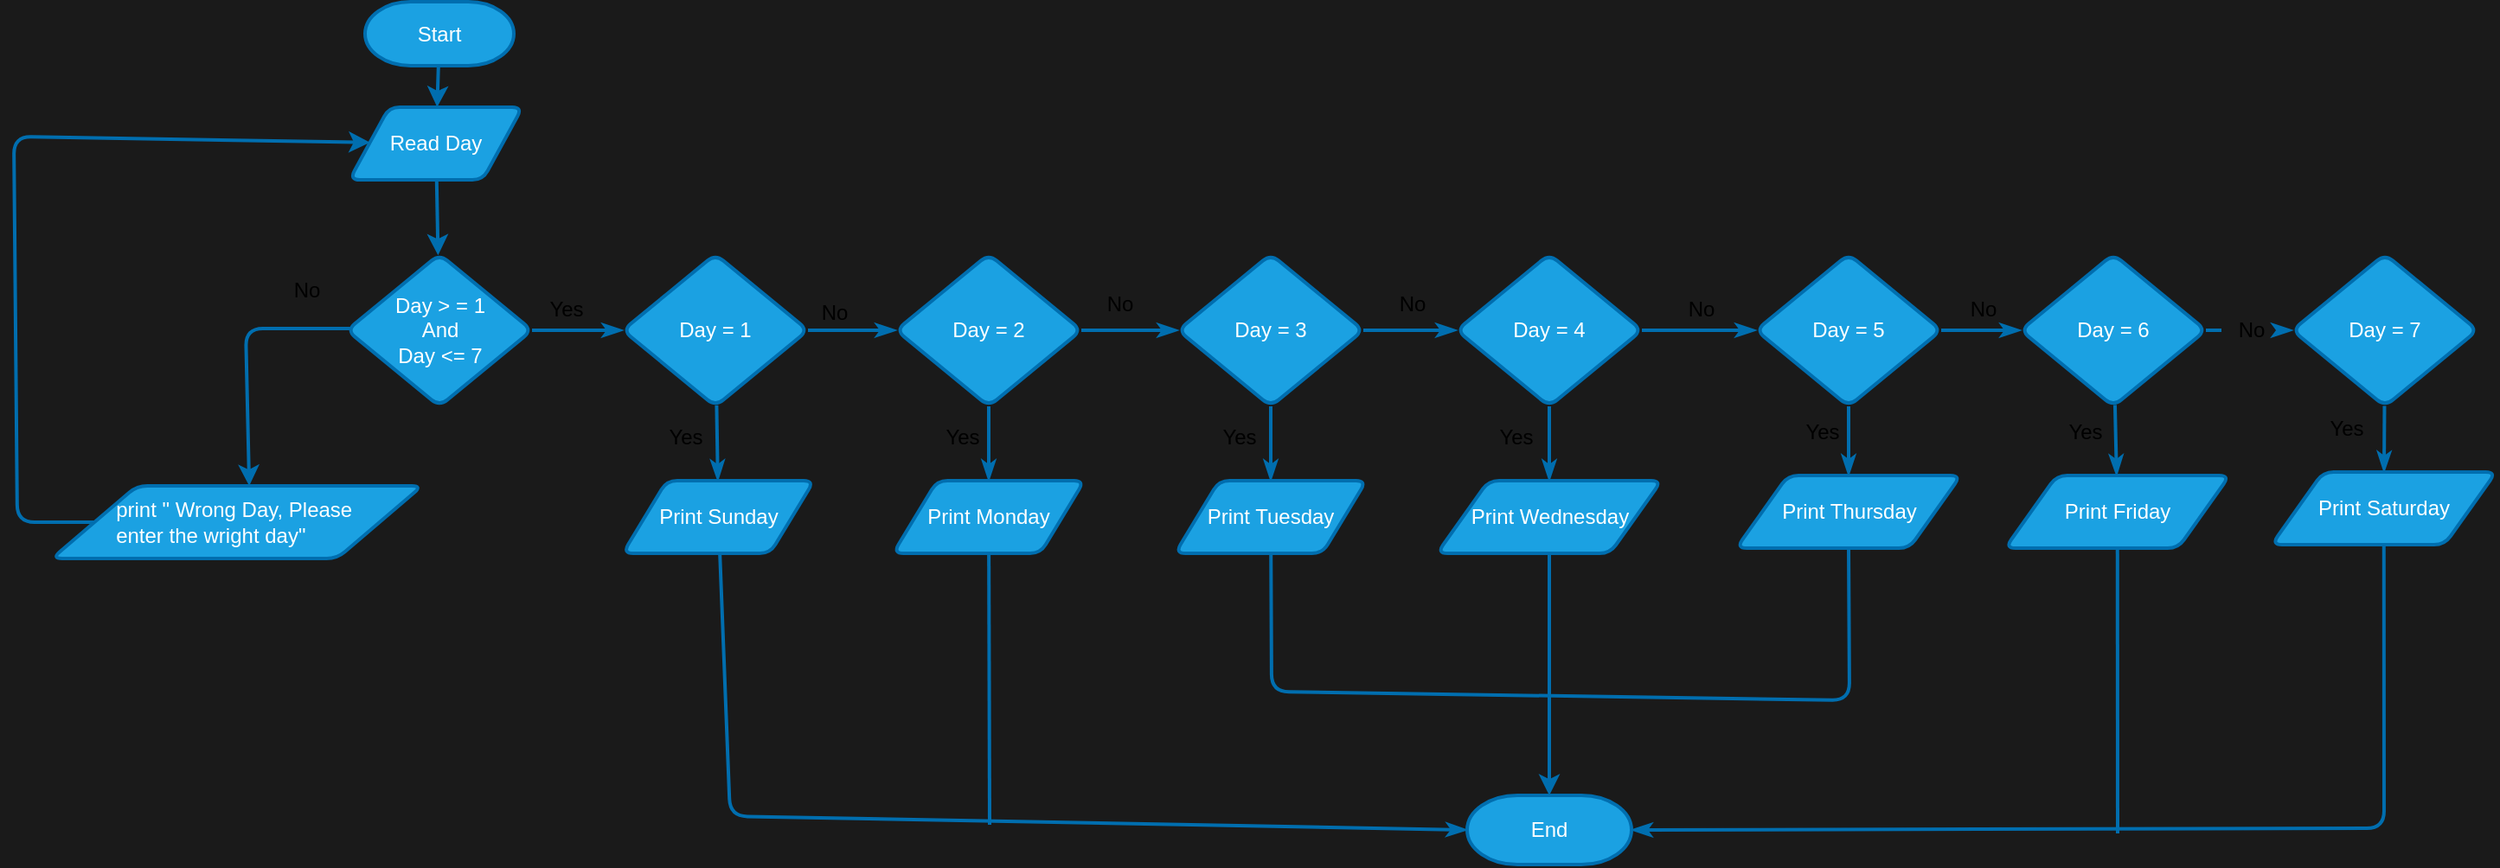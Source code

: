 <mxfile>
    <diagram id="Eb-WA0MeTuCp25n5Wye3" name="Page-1">
        <mxGraphModel dx="979" dy="549" grid="0" gridSize="10" guides="1" tooltips="1" connect="1" arrows="1" fold="1" page="1" pageScale="1" pageWidth="850" pageHeight="1100" background="#1A1A1A" math="0" shadow="0">
            <root>
                <mxCell id="0"/>
                <mxCell id="1" parent="0"/>
                <mxCell id="4" value="" style="edgeStyle=none;html=1;strokeWidth=2;fillColor=#1ba1e2;strokeColor=#006EAF;" edge="1" parent="1" source="2" target="3">
                    <mxGeometry relative="1" as="geometry"/>
                </mxCell>
                <mxCell id="2" value="Start" style="strokeWidth=2;html=1;shape=mxgraph.flowchart.terminator;whiteSpace=wrap;fillColor=#1ba1e2;fontColor=#ffffff;strokeColor=#006EAF;" vertex="1" parent="1">
                    <mxGeometry x="245" y="13" width="86" height="37" as="geometry"/>
                </mxCell>
                <mxCell id="6" value="" style="edgeStyle=none;html=1;strokeWidth=2;fillColor=#1ba1e2;strokeColor=#006EAF;" edge="1" parent="1" source="3" target="5">
                    <mxGeometry relative="1" as="geometry"/>
                </mxCell>
                <mxCell id="12" value="" style="edgeStyle=none;html=1;strokeWidth=2;entryX=0;entryY=0.5;entryDx=0;entryDy=0;fillColor=#1ba1e2;strokeColor=#006EAF;startArrow=classic;startFill=1;endArrow=none;endFill=0;" edge="1" parent="1" source="3" target="10">
                    <mxGeometry relative="1" as="geometry">
                        <mxPoint x="42" y="212" as="targetPoint"/>
                        <Array as="points">
                            <mxPoint x="42" y="91"/>
                            <mxPoint x="44" y="314"/>
                        </Array>
                    </mxGeometry>
                </mxCell>
                <mxCell id="3" value="Read Day" style="shape=parallelogram;html=1;strokeWidth=2;perimeter=parallelogramPerimeter;whiteSpace=wrap;rounded=1;arcSize=12;size=0.23;fillColor=#1ba1e2;fontColor=#ffffff;strokeColor=#006EAF;" vertex="1" parent="1">
                    <mxGeometry x="236" y="74" width="100" height="42" as="geometry"/>
                </mxCell>
                <mxCell id="8" value="" style="edgeStyle=none;html=1;strokeWidth=2;fillColor=#1ba1e2;strokeColor=#006EAF;entryX=0.533;entryY=0;entryDx=0;entryDy=0;entryPerimeter=0;" edge="1" parent="1" target="10">
                    <mxGeometry relative="1" as="geometry">
                        <mxPoint x="253" y="202" as="sourcePoint"/>
                        <mxPoint x="207" y="293" as="targetPoint"/>
                        <Array as="points">
                            <mxPoint x="176" y="202"/>
                        </Array>
                    </mxGeometry>
                </mxCell>
                <mxCell id="16" value="" style="edgeStyle=none;html=1;strokeWidth=2;startArrow=none;startFill=0;endArrow=classicThin;endFill=1;fillColor=#1ba1e2;strokeColor=#006EAF;" edge="1" parent="1" source="5" target="15">
                    <mxGeometry relative="1" as="geometry"/>
                </mxCell>
                <mxCell id="5" value="Day &amp;gt; = 1&lt;br&gt;And&lt;br&gt;Day &amp;lt;= 7" style="rhombus;whiteSpace=wrap;html=1;fillColor=#1ba1e2;strokeColor=#006EAF;fontColor=#ffffff;strokeWidth=2;rounded=1;arcSize=12;" vertex="1" parent="1">
                    <mxGeometry x="234.5" y="159" width="107" height="88" as="geometry"/>
                </mxCell>
                <mxCell id="9" value="No" style="text;html=1;align=center;verticalAlign=middle;resizable=0;points=[];autosize=1;strokeColor=none;fillColor=none;" vertex="1" parent="1">
                    <mxGeometry x="194" y="167" width="33" height="26" as="geometry"/>
                </mxCell>
                <mxCell id="10" value="&lt;div style=&quot;text-align: justify;&quot;&gt;&lt;span style=&quot;background-color: initial;&quot;&gt;print &quot; Wrong Day, Please&amp;nbsp;&lt;/span&gt;&lt;/div&gt;&lt;div style=&quot;text-align: justify;&quot;&gt;&lt;span style=&quot;background-color: initial;&quot;&gt;enter the wright day&quot;&lt;/span&gt;&lt;/div&gt;" style="shape=parallelogram;html=1;strokeWidth=2;perimeter=parallelogramPerimeter;whiteSpace=wrap;rounded=1;arcSize=12;size=0.23;fillColor=#1ba1e2;fontColor=#ffffff;strokeColor=#006EAF;align=center;" vertex="1" parent="1">
                    <mxGeometry x="64" y="293" width="214" height="42" as="geometry"/>
                </mxCell>
                <mxCell id="19" value="" style="edgeStyle=none;html=1;strokeWidth=2;startArrow=none;startFill=0;endArrow=classicThin;endFill=1;fillColor=#1ba1e2;strokeColor=#006EAF;" edge="1" parent="1" source="15" target="18">
                    <mxGeometry relative="1" as="geometry"/>
                </mxCell>
                <mxCell id="22" value="" style="edgeStyle=none;html=1;strokeWidth=2;startArrow=none;startFill=0;endArrow=classicThin;endFill=1;fillColor=#1ba1e2;strokeColor=#006EAF;" edge="1" parent="1" source="15" target="21">
                    <mxGeometry relative="1" as="geometry"/>
                </mxCell>
                <mxCell id="15" value="Day = 1" style="rhombus;whiteSpace=wrap;html=1;fillColor=#1ba1e2;strokeColor=#006EAF;fontColor=#ffffff;strokeWidth=2;rounded=1;arcSize=12;" vertex="1" parent="1">
                    <mxGeometry x="394" y="159" width="107" height="88" as="geometry"/>
                </mxCell>
                <mxCell id="17" value="Yes" style="text;html=1;align=center;verticalAlign=middle;resizable=0;points=[];autosize=1;strokeColor=none;fillColor=none;" vertex="1" parent="1">
                    <mxGeometry x="341.5" y="178" width="38" height="26" as="geometry"/>
                </mxCell>
                <mxCell id="60" style="edgeStyle=none;html=1;strokeWidth=2;startArrow=none;startFill=0;endArrow=classicThin;endFill=1;entryX=0;entryY=0.5;entryDx=0;entryDy=0;entryPerimeter=0;fillColor=#1ba1e2;strokeColor=#006EAF;" edge="1" parent="1" source="18" target="59">
                    <mxGeometry relative="1" as="geometry">
                        <mxPoint x="443" y="388.667" as="targetPoint"/>
                        <Array as="points">
                            <mxPoint x="456" y="484"/>
                        </Array>
                    </mxGeometry>
                </mxCell>
                <mxCell id="18" value="Print Sunday" style="shape=parallelogram;html=1;strokeWidth=2;perimeter=parallelogramPerimeter;whiteSpace=wrap;rounded=1;arcSize=12;size=0.23;fillColor=#1ba1e2;fontColor=#ffffff;strokeColor=#006EAF;" vertex="1" parent="1">
                    <mxGeometry x="394" y="290" width="110.5" height="42" as="geometry"/>
                </mxCell>
                <mxCell id="20" value="Yes" style="text;html=1;align=center;verticalAlign=middle;resizable=0;points=[];autosize=1;strokeColor=none;fillColor=none;" vertex="1" parent="1">
                    <mxGeometry x="411" y="252" width="38" height="26" as="geometry"/>
                </mxCell>
                <mxCell id="25" value="" style="edgeStyle=none;html=1;strokeWidth=2;startArrow=none;startFill=0;endArrow=classicThin;endFill=1;fillColor=#1ba1e2;strokeColor=#006EAF;" edge="1" parent="1" source="21" target="24">
                    <mxGeometry relative="1" as="geometry"/>
                </mxCell>
                <mxCell id="28" value="" style="edgeStyle=none;html=1;strokeWidth=2;startArrow=none;startFill=0;endArrow=classicThin;endFill=1;fillColor=#1ba1e2;strokeColor=#006EAF;" edge="1" parent="1" source="21" target="27">
                    <mxGeometry relative="1" as="geometry"/>
                </mxCell>
                <mxCell id="21" value="Day = 2" style="rhombus;whiteSpace=wrap;html=1;fillColor=#1ba1e2;strokeColor=#006EAF;fontColor=#ffffff;strokeWidth=2;rounded=1;arcSize=12;" vertex="1" parent="1">
                    <mxGeometry x="552" y="159" width="107" height="88" as="geometry"/>
                </mxCell>
                <mxCell id="23" value="No" style="text;html=1;align=center;verticalAlign=middle;resizable=0;points=[];autosize=1;strokeColor=none;fillColor=none;" vertex="1" parent="1">
                    <mxGeometry x="499" y="180" width="33" height="26" as="geometry"/>
                </mxCell>
                <mxCell id="64" value="" style="edgeStyle=none;html=1;strokeWidth=2;startArrow=none;startFill=0;endArrow=none;endFill=0;fillColor=#1ba1e2;strokeColor=#006EAF;" edge="1" parent="1" source="24">
                    <mxGeometry relative="1" as="geometry">
                        <mxPoint x="606" y="489" as="targetPoint"/>
                        <Array as="points"/>
                    </mxGeometry>
                </mxCell>
                <mxCell id="24" value="Print Monday" style="shape=parallelogram;html=1;strokeWidth=2;perimeter=parallelogramPerimeter;whiteSpace=wrap;rounded=1;arcSize=12;size=0.23;fillColor=#1ba1e2;fontColor=#ffffff;strokeColor=#006EAF;" vertex="1" parent="1">
                    <mxGeometry x="550.25" y="290" width="110.5" height="42" as="geometry"/>
                </mxCell>
                <mxCell id="26" value="Yes" style="text;html=1;align=center;verticalAlign=middle;resizable=0;points=[];autosize=1;strokeColor=none;fillColor=none;" vertex="1" parent="1">
                    <mxGeometry x="571" y="252" width="38" height="26" as="geometry"/>
                </mxCell>
                <mxCell id="31" value="" style="edgeStyle=none;html=1;strokeWidth=2;startArrow=none;startFill=0;endArrow=classicThin;endFill=1;fillColor=#1ba1e2;strokeColor=#006EAF;" edge="1" parent="1" source="27" target="30">
                    <mxGeometry relative="1" as="geometry"/>
                </mxCell>
                <mxCell id="34" value="" style="edgeStyle=none;html=1;strokeWidth=2;startArrow=none;startFill=0;endArrow=classicThin;endFill=1;fillColor=#1ba1e2;strokeColor=#006EAF;" edge="1" parent="1" source="27" target="33">
                    <mxGeometry relative="1" as="geometry"/>
                </mxCell>
                <mxCell id="27" value="Day = 3" style="rhombus;whiteSpace=wrap;html=1;fillColor=#1ba1e2;strokeColor=#006EAF;fontColor=#ffffff;strokeWidth=2;rounded=1;arcSize=12;" vertex="1" parent="1">
                    <mxGeometry x="715" y="159" width="107" height="88" as="geometry"/>
                </mxCell>
                <mxCell id="29" value="No" style="text;html=1;align=center;verticalAlign=middle;resizable=0;points=[];autosize=1;strokeColor=none;fillColor=none;" vertex="1" parent="1">
                    <mxGeometry x="664" y="175" width="33" height="26" as="geometry"/>
                </mxCell>
                <mxCell id="69" value="" style="edgeStyle=none;html=1;strokeWidth=2;startArrow=none;startFill=0;endArrow=none;endFill=0;entryX=0.5;entryY=1;entryDx=0;entryDy=0;fillColor=#1ba1e2;strokeColor=#006EAF;" edge="1" parent="1" source="30" target="41">
                    <mxGeometry relative="1" as="geometry">
                        <mxPoint x="911" y="412" as="targetPoint"/>
                        <Array as="points">
                            <mxPoint x="769" y="412"/>
                            <mxPoint x="1103" y="417"/>
                        </Array>
                    </mxGeometry>
                </mxCell>
                <mxCell id="30" value="Print Tuesday" style="shape=parallelogram;html=1;strokeWidth=2;perimeter=parallelogramPerimeter;whiteSpace=wrap;rounded=1;arcSize=12;size=0.23;fillColor=#1ba1e2;fontColor=#ffffff;strokeColor=#006EAF;" vertex="1" parent="1">
                    <mxGeometry x="713.25" y="290" width="110.5" height="42" as="geometry"/>
                </mxCell>
                <mxCell id="32" value="Yes" style="text;html=1;align=center;verticalAlign=middle;resizable=0;points=[];autosize=1;strokeColor=none;fillColor=none;" vertex="1" parent="1">
                    <mxGeometry x="731" y="252" width="38" height="26" as="geometry"/>
                </mxCell>
                <mxCell id="36" value="" style="edgeStyle=none;html=1;strokeWidth=2;startArrow=none;startFill=0;endArrow=classicThin;endFill=1;fillColor=#1ba1e2;strokeColor=#006EAF;" edge="1" parent="1" source="33" target="35">
                    <mxGeometry relative="1" as="geometry"/>
                </mxCell>
                <mxCell id="40" value="" style="edgeStyle=none;html=1;strokeWidth=2;startArrow=none;startFill=0;endArrow=classicThin;endFill=1;fillColor=#1ba1e2;strokeColor=#006EAF;" edge="1" parent="1" source="33" target="39">
                    <mxGeometry relative="1" as="geometry"/>
                </mxCell>
                <mxCell id="33" value="Day = 4" style="rhombus;whiteSpace=wrap;html=1;fillColor=#1ba1e2;strokeColor=#006EAF;fontColor=#ffffff;strokeWidth=2;rounded=1;arcSize=12;" vertex="1" parent="1">
                    <mxGeometry x="876" y="159" width="107" height="88" as="geometry"/>
                </mxCell>
                <mxCell id="71" value="" style="edgeStyle=none;html=1;strokeWidth=2;startArrow=none;startFill=0;endArrow=classic;endFill=1;fillColor=#1ba1e2;strokeColor=#006EAF;entryX=0.5;entryY=0;entryDx=0;entryDy=0;entryPerimeter=0;" edge="1" parent="1" source="35" target="59">
                    <mxGeometry relative="1" as="geometry">
                        <mxPoint x="930" y="417" as="targetPoint"/>
                    </mxGeometry>
                </mxCell>
                <mxCell id="35" value="Print Wednesday" style="shape=parallelogram;html=1;strokeWidth=2;perimeter=parallelogramPerimeter;whiteSpace=wrap;rounded=1;arcSize=12;size=0.23;fillColor=#1ba1e2;fontColor=#ffffff;strokeColor=#006EAF;" vertex="1" parent="1">
                    <mxGeometry x="864.63" y="290" width="129.75" height="42" as="geometry"/>
                </mxCell>
                <mxCell id="37" value="Yes" style="text;html=1;align=center;verticalAlign=middle;resizable=0;points=[];autosize=1;strokeColor=none;fillColor=none;" vertex="1" parent="1">
                    <mxGeometry x="891" y="252" width="38" height="26" as="geometry"/>
                </mxCell>
                <mxCell id="38" value="No" style="text;html=1;align=center;verticalAlign=middle;resizable=0;points=[];autosize=1;strokeColor=none;fillColor=none;" vertex="1" parent="1">
                    <mxGeometry x="833" y="175" width="33" height="26" as="geometry"/>
                </mxCell>
                <mxCell id="42" value="" style="edgeStyle=none;html=1;strokeWidth=2;startArrow=none;startFill=0;endArrow=classicThin;endFill=1;fillColor=#1ba1e2;strokeColor=#006EAF;" edge="1" parent="1" source="39" target="41">
                    <mxGeometry relative="1" as="geometry"/>
                </mxCell>
                <mxCell id="46" value="" style="edgeStyle=none;html=1;strokeWidth=2;startArrow=none;startFill=0;endArrow=classicThin;endFill=1;fillColor=#1ba1e2;strokeColor=#006EAF;" edge="1" parent="1" source="39" target="45">
                    <mxGeometry relative="1" as="geometry"/>
                </mxCell>
                <mxCell id="39" value="Day = 5" style="rhombus;whiteSpace=wrap;html=1;fillColor=#1ba1e2;strokeColor=#006EAF;fontColor=#ffffff;strokeWidth=2;rounded=1;arcSize=12;" vertex="1" parent="1">
                    <mxGeometry x="1049" y="159" width="107" height="88" as="geometry"/>
                </mxCell>
                <mxCell id="41" value="Print Thursday" style="shape=parallelogram;html=1;strokeWidth=2;perimeter=parallelogramPerimeter;whiteSpace=wrap;rounded=1;arcSize=12;size=0.23;fillColor=#1ba1e2;fontColor=#ffffff;strokeColor=#006EAF;" vertex="1" parent="1">
                    <mxGeometry x="1037.63" y="287" width="129.75" height="42" as="geometry"/>
                </mxCell>
                <mxCell id="43" value="No" style="text;html=1;align=center;verticalAlign=middle;resizable=0;points=[];autosize=1;strokeColor=none;fillColor=none;" vertex="1" parent="1">
                    <mxGeometry x="1000" y="178" width="33" height="26" as="geometry"/>
                </mxCell>
                <mxCell id="44" value="Yes" style="text;html=1;align=center;verticalAlign=middle;resizable=0;points=[];autosize=1;strokeColor=none;fillColor=none;" vertex="1" parent="1">
                    <mxGeometry x="1068" y="249" width="38" height="26" as="geometry"/>
                </mxCell>
                <mxCell id="48" value="" style="edgeStyle=none;html=1;strokeWidth=2;startArrow=none;startFill=0;endArrow=classicThin;endFill=1;fillColor=#1ba1e2;strokeColor=#006EAF;" edge="1" parent="1" source="45" target="47">
                    <mxGeometry relative="1" as="geometry"/>
                </mxCell>
                <mxCell id="52" value="" style="edgeStyle=none;html=1;strokeWidth=2;startArrow=none;startFill=0;endArrow=classicThin;endFill=1;fillColor=#1ba1e2;strokeColor=#006EAF;" edge="1" parent="1" source="53" target="51">
                    <mxGeometry relative="1" as="geometry"/>
                </mxCell>
                <mxCell id="45" value="Day = 6" style="rhombus;whiteSpace=wrap;html=1;fillColor=#1ba1e2;strokeColor=#006EAF;fontColor=#ffffff;strokeWidth=2;rounded=1;arcSize=12;" vertex="1" parent="1">
                    <mxGeometry x="1202" y="159" width="107" height="88" as="geometry"/>
                </mxCell>
                <mxCell id="66" value="" style="edgeStyle=none;html=1;strokeWidth=2;startArrow=none;startFill=0;endArrow=none;endFill=0;fillColor=#1ba1e2;strokeColor=#006EAF;" edge="1" parent="1" source="47">
                    <mxGeometry relative="1" as="geometry">
                        <mxPoint x="1258" y="494" as="targetPoint"/>
                    </mxGeometry>
                </mxCell>
                <mxCell id="47" value="Print Friday" style="shape=parallelogram;html=1;strokeWidth=2;perimeter=parallelogramPerimeter;whiteSpace=wrap;rounded=1;arcSize=12;size=0.23;fillColor=#1ba1e2;fontColor=#ffffff;strokeColor=#006EAF;" vertex="1" parent="1">
                    <mxGeometry x="1193" y="287" width="129.75" height="42" as="geometry"/>
                </mxCell>
                <mxCell id="49" value="Yes" style="text;html=1;align=center;verticalAlign=middle;resizable=0;points=[];autosize=1;strokeColor=none;fillColor=none;" vertex="1" parent="1">
                    <mxGeometry x="1220" y="249" width="38" height="26" as="geometry"/>
                </mxCell>
                <mxCell id="50" value="No" style="text;html=1;align=center;verticalAlign=middle;resizable=0;points=[];autosize=1;strokeColor=none;fillColor=none;" vertex="1" parent="1">
                    <mxGeometry x="1163" y="178" width="33" height="26" as="geometry"/>
                </mxCell>
                <mxCell id="56" value="" style="edgeStyle=none;html=1;strokeWidth=2;startArrow=none;startFill=0;endArrow=classicThin;endFill=1;fillColor=#1ba1e2;strokeColor=#006EAF;" edge="1" parent="1" source="51" target="55">
                    <mxGeometry relative="1" as="geometry"/>
                </mxCell>
                <mxCell id="51" value="Day = 7" style="rhombus;whiteSpace=wrap;html=1;fillColor=#1ba1e2;strokeColor=#006EAF;fontColor=#ffffff;strokeWidth=2;rounded=1;arcSize=12;" vertex="1" parent="1">
                    <mxGeometry x="1359" y="159" width="107" height="88" as="geometry"/>
                </mxCell>
                <mxCell id="54" value="" style="edgeStyle=none;html=1;strokeWidth=2;startArrow=none;startFill=0;endArrow=none;endFill=1;fillColor=#1ba1e2;strokeColor=#006EAF;" edge="1" parent="1" source="45" target="53">
                    <mxGeometry relative="1" as="geometry">
                        <mxPoint x="1309" y="203" as="sourcePoint"/>
                        <mxPoint x="1359" y="203" as="targetPoint"/>
                    </mxGeometry>
                </mxCell>
                <mxCell id="53" value="No" style="text;html=1;align=center;verticalAlign=middle;resizable=0;points=[];autosize=1;strokeColor=none;fillColor=none;" vertex="1" parent="1">
                    <mxGeometry x="1318" y="190" width="33" height="26" as="geometry"/>
                </mxCell>
                <mxCell id="62" value="" style="edgeStyle=none;html=1;strokeWidth=2;startArrow=none;startFill=0;endArrow=classicThin;endFill=1;entryX=1;entryY=0.5;entryDx=0;entryDy=0;entryPerimeter=0;fillColor=#1ba1e2;strokeColor=#006EAF;" edge="1" parent="1" source="55" target="59">
                    <mxGeometry relative="1" as="geometry">
                        <mxPoint x="1411.875" y="407" as="targetPoint"/>
                        <Array as="points">
                            <mxPoint x="1412" y="491"/>
                        </Array>
                    </mxGeometry>
                </mxCell>
                <mxCell id="55" value="Print Saturday" style="shape=parallelogram;html=1;strokeWidth=2;perimeter=parallelogramPerimeter;whiteSpace=wrap;rounded=1;arcSize=12;size=0.23;fillColor=#1ba1e2;fontColor=#ffffff;strokeColor=#006EAF;" vertex="1" parent="1">
                    <mxGeometry x="1347" y="285" width="129.75" height="42" as="geometry"/>
                </mxCell>
                <mxCell id="57" value="Yes" style="text;html=1;align=center;verticalAlign=middle;resizable=0;points=[];autosize=1;strokeColor=none;fillColor=none;" vertex="1" parent="1">
                    <mxGeometry x="1371" y="247" width="38" height="26" as="geometry"/>
                </mxCell>
                <mxCell id="59" value="End" style="strokeWidth=2;html=1;shape=mxgraph.flowchart.terminator;whiteSpace=wrap;fillColor=#1ba1e2;fontColor=#ffffff;strokeColor=#006EAF;" vertex="1" parent="1">
                    <mxGeometry x="882.01" y="472" width="95" height="40" as="geometry"/>
                </mxCell>
            </root>
        </mxGraphModel>
    </diagram>
</mxfile>